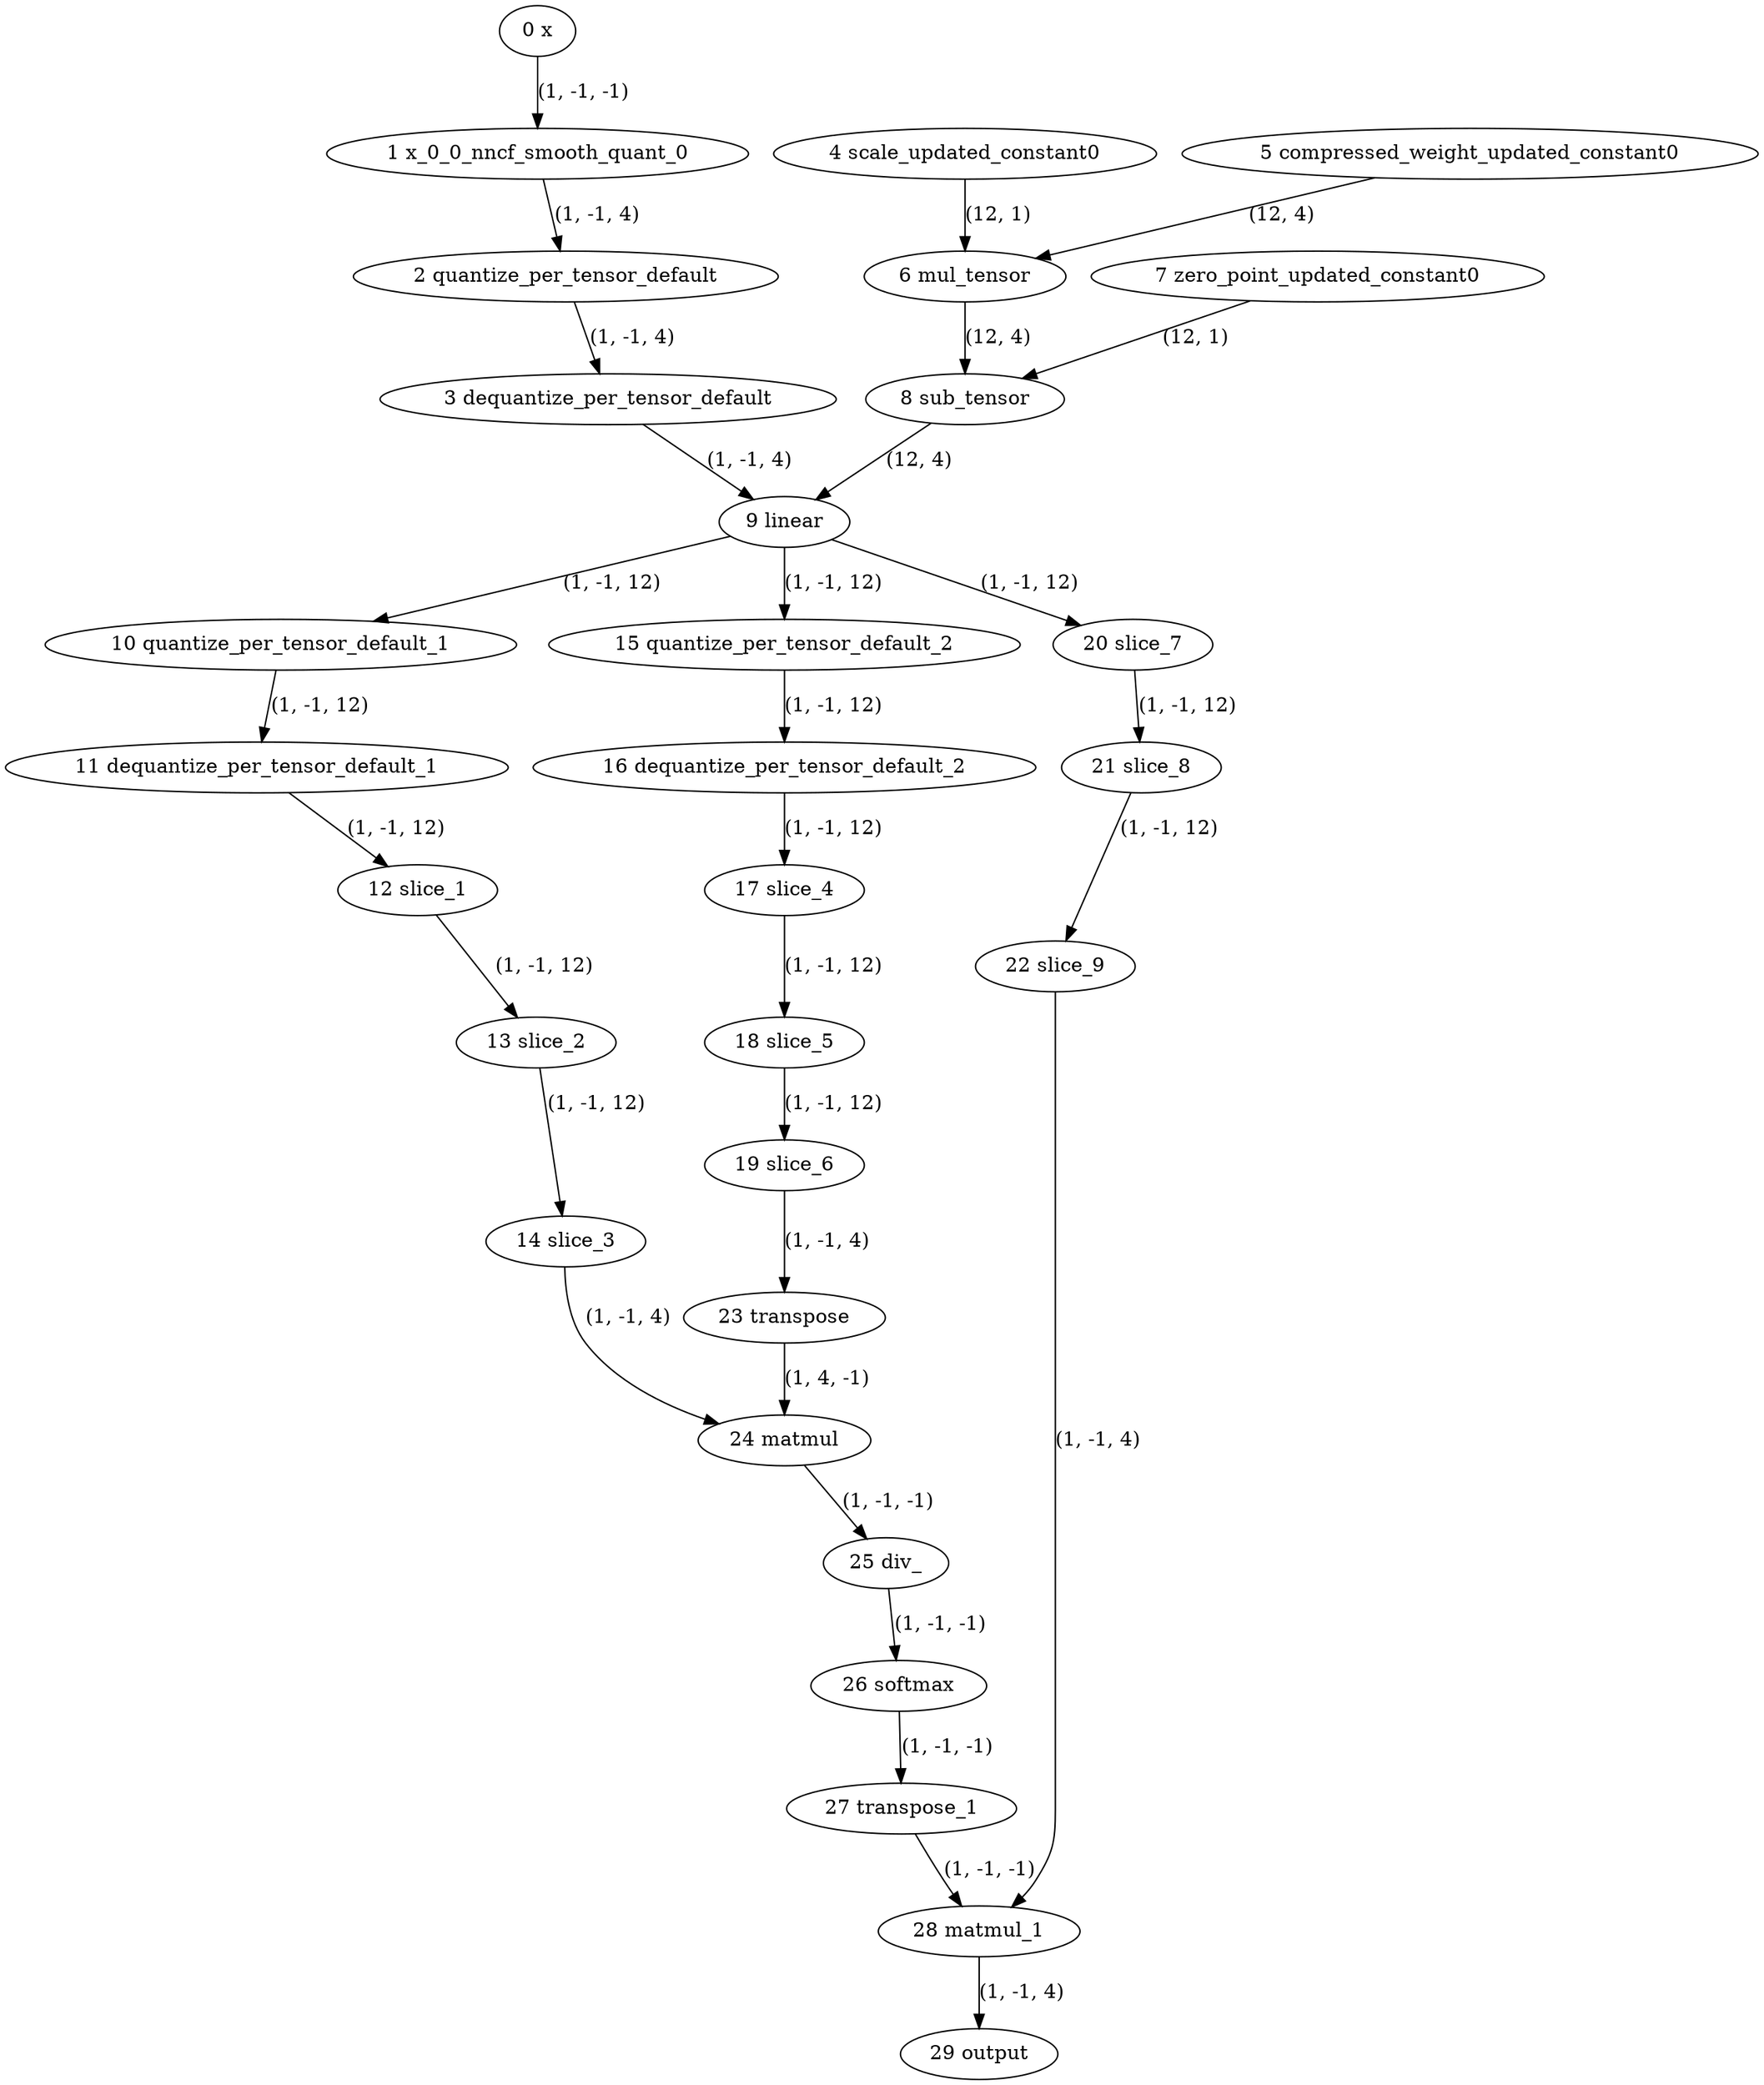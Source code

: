 strict digraph  {
"0 x" [id=0, type=input];
"1 x_0_0_nncf_smooth_quant_0" [id=1, type=call_module];
"2 quantize_per_tensor_default" [id=2, type=quantize_per_tensor];
"3 dequantize_per_tensor_default" [id=3, type=dequantize_per_tensor];
"4 scale_updated_constant0" [id=4, type=get_attr];
"5 compressed_weight_updated_constant0" [id=5, type=get_attr];
"6 mul_tensor" [id=6, type=mul];
"7 zero_point_updated_constant0" [id=7, type=get_attr];
"8 sub_tensor" [id=8, type=sub];
"9 linear" [id=9, type=linear];
"10 quantize_per_tensor_default_1" [id=10, type=quantize_per_tensor];
"11 dequantize_per_tensor_default_1" [id=11, type=dequantize_per_tensor];
"12 slice_1" [id=12, type=slice];
"13 slice_2" [id=13, type=slice];
"14 slice_3" [id=14, type=slice];
"15 quantize_per_tensor_default_2" [id=15, type=quantize_per_tensor];
"16 dequantize_per_tensor_default_2" [id=16, type=dequantize_per_tensor];
"17 slice_4" [id=17, type=slice];
"18 slice_5" [id=18, type=slice];
"19 slice_6" [id=19, type=slice];
"20 slice_7" [id=20, type=slice];
"21 slice_8" [id=21, type=slice];
"22 slice_9" [id=22, type=slice];
"23 transpose" [id=23, type=transpose];
"24 matmul" [id=24, type=matmul];
"25 div_" [id=25, type=div_];
"26 softmax" [id=26, type=softmax];
"27 transpose_1" [id=27, type=transpose];
"28 matmul_1" [id=28, type=matmul];
"29 output" [id=29, type=output];
"0 x" -> "1 x_0_0_nncf_smooth_quant_0"  [label="(1, -1, -1)", style=solid];
"1 x_0_0_nncf_smooth_quant_0" -> "2 quantize_per_tensor_default"  [label="(1, -1, 4)", style=solid];
"2 quantize_per_tensor_default" -> "3 dequantize_per_tensor_default"  [label="(1, -1, 4)", style=solid];
"3 dequantize_per_tensor_default" -> "9 linear"  [label="(1, -1, 4)", style=solid];
"4 scale_updated_constant0" -> "6 mul_tensor"  [label="(12, 1)", style=solid];
"5 compressed_weight_updated_constant0" -> "6 mul_tensor"  [label="(12, 4)", style=solid];
"6 mul_tensor" -> "8 sub_tensor"  [label="(12, 4)", style=solid];
"7 zero_point_updated_constant0" -> "8 sub_tensor"  [label="(12, 1)", style=solid];
"8 sub_tensor" -> "9 linear"  [label="(12, 4)", style=solid];
"9 linear" -> "10 quantize_per_tensor_default_1"  [label="(1, -1, 12)", style=solid];
"9 linear" -> "15 quantize_per_tensor_default_2"  [label="(1, -1, 12)", style=solid];
"9 linear" -> "20 slice_7"  [label="(1, -1, 12)", style=solid];
"10 quantize_per_tensor_default_1" -> "11 dequantize_per_tensor_default_1"  [label="(1, -1, 12)", style=solid];
"11 dequantize_per_tensor_default_1" -> "12 slice_1"  [label="(1, -1, 12)", style=solid];
"12 slice_1" -> "13 slice_2"  [label="(1, -1, 12)", style=solid];
"13 slice_2" -> "14 slice_3"  [label="(1, -1, 12)", style=solid];
"14 slice_3" -> "24 matmul"  [label="(1, -1, 4)", style=solid];
"15 quantize_per_tensor_default_2" -> "16 dequantize_per_tensor_default_2"  [label="(1, -1, 12)", style=solid];
"16 dequantize_per_tensor_default_2" -> "17 slice_4"  [label="(1, -1, 12)", style=solid];
"17 slice_4" -> "18 slice_5"  [label="(1, -1, 12)", style=solid];
"18 slice_5" -> "19 slice_6"  [label="(1, -1, 12)", style=solid];
"19 slice_6" -> "23 transpose"  [label="(1, -1, 4)", style=solid];
"20 slice_7" -> "21 slice_8"  [label="(1, -1, 12)", style=solid];
"21 slice_8" -> "22 slice_9"  [label="(1, -1, 12)", style=solid];
"22 slice_9" -> "28 matmul_1"  [label="(1, -1, 4)", style=solid];
"23 transpose" -> "24 matmul"  [label="(1, 4, -1)", style=solid];
"24 matmul" -> "25 div_"  [label="(1, -1, -1)", style=solid];
"25 div_" -> "26 softmax"  [label="(1, -1, -1)", style=solid];
"26 softmax" -> "27 transpose_1"  [label="(1, -1, -1)", style=solid];
"27 transpose_1" -> "28 matmul_1"  [label="(1, -1, -1)", style=solid];
"28 matmul_1" -> "29 output"  [label="(1, -1, 4)", style=solid];
}
